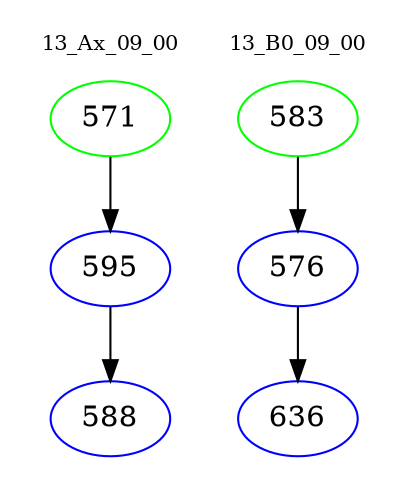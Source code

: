 digraph{
subgraph cluster_0 {
color = white
label = "13_Ax_09_00";
fontsize=10;
T0_571 [label="571", color="green"]
T0_571 -> T0_595 [color="black"]
T0_595 [label="595", color="blue"]
T0_595 -> T0_588 [color="black"]
T0_588 [label="588", color="blue"]
}
subgraph cluster_1 {
color = white
label = "13_B0_09_00";
fontsize=10;
T1_583 [label="583", color="green"]
T1_583 -> T1_576 [color="black"]
T1_576 [label="576", color="blue"]
T1_576 -> T1_636 [color="black"]
T1_636 [label="636", color="blue"]
}
}

